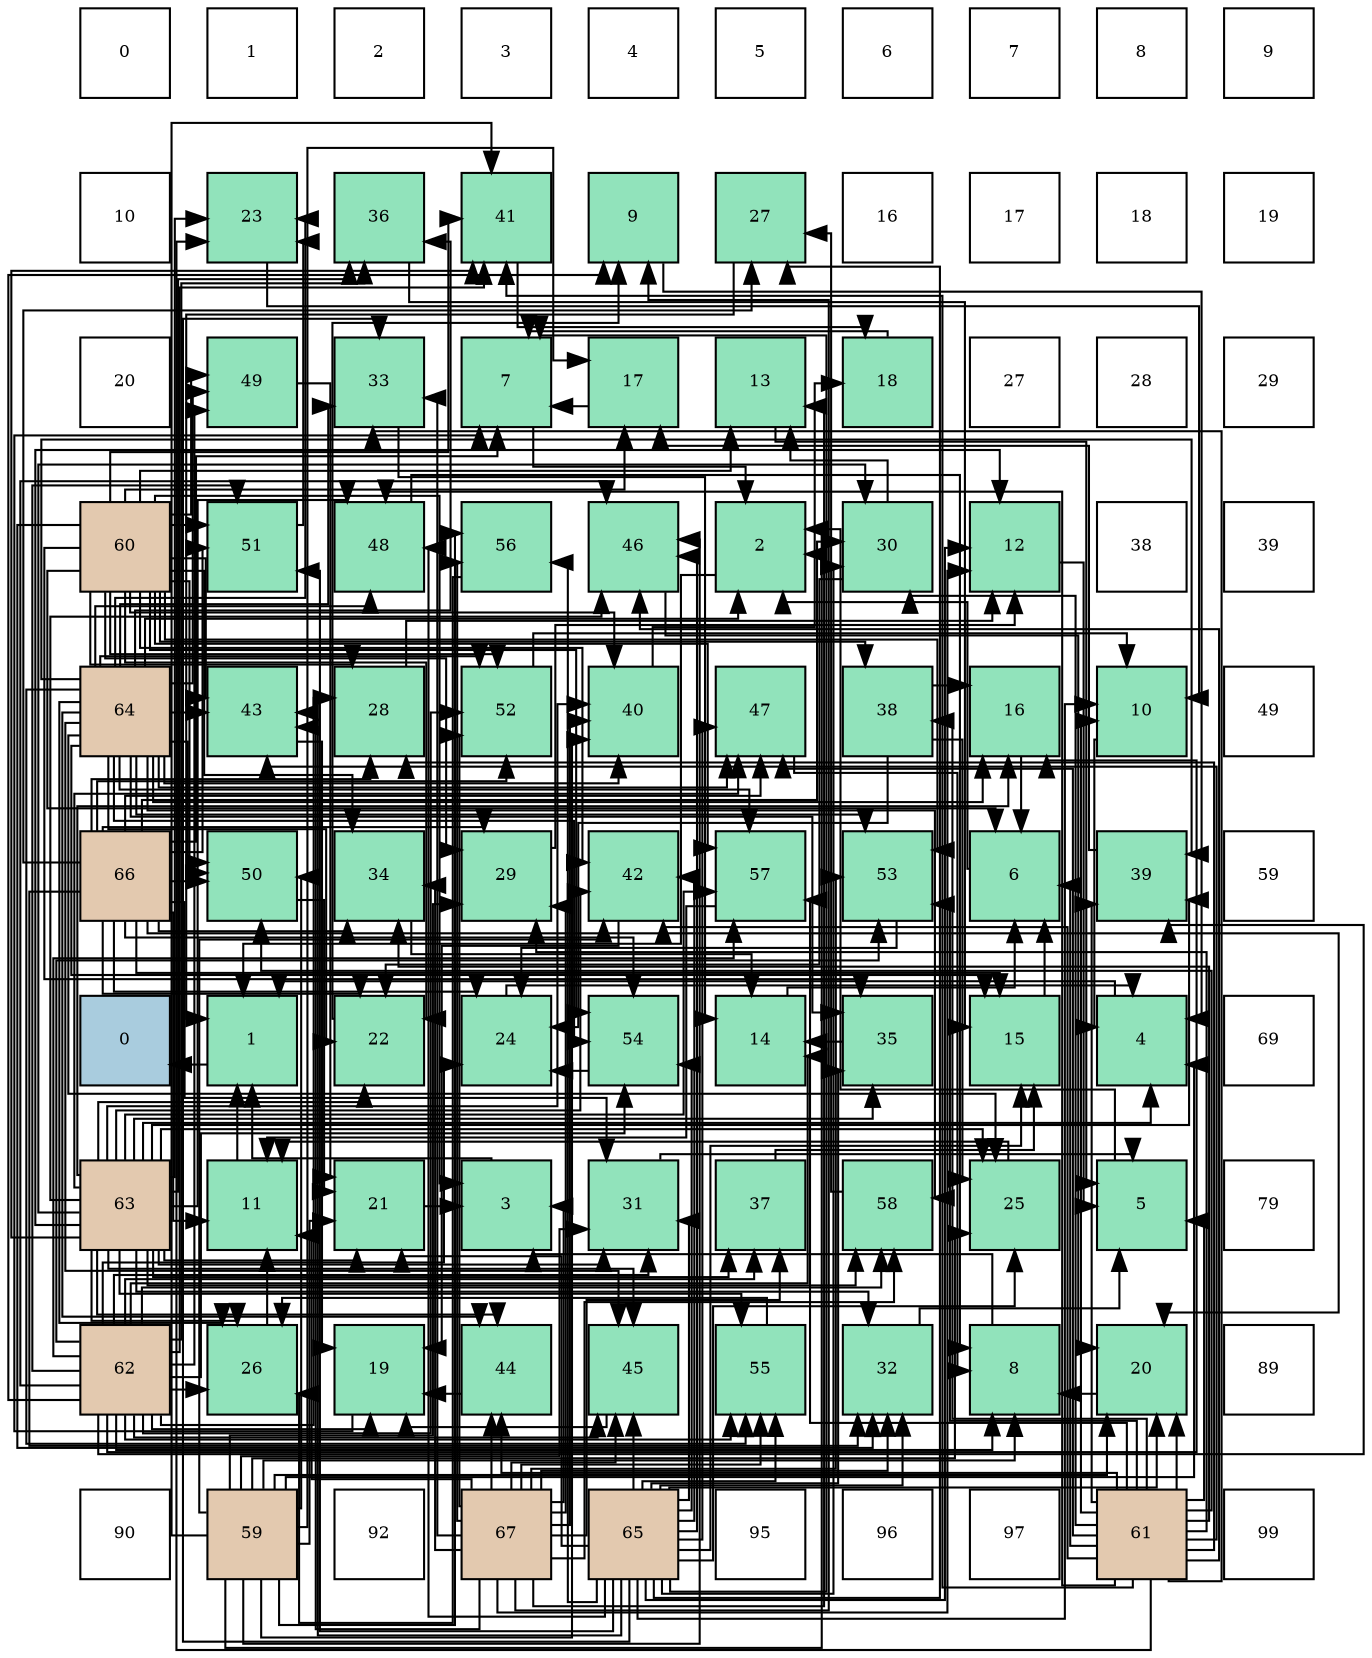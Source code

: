 digraph layout{
 rankdir=TB;
 splines=ortho;
 node [style=filled shape=square fixedsize=true width=0.6];
0[label="0", fontsize=8, fillcolor="#ffffff"];
1[label="1", fontsize=8, fillcolor="#ffffff"];
2[label="2", fontsize=8, fillcolor="#ffffff"];
3[label="3", fontsize=8, fillcolor="#ffffff"];
4[label="4", fontsize=8, fillcolor="#ffffff"];
5[label="5", fontsize=8, fillcolor="#ffffff"];
6[label="6", fontsize=8, fillcolor="#ffffff"];
7[label="7", fontsize=8, fillcolor="#ffffff"];
8[label="8", fontsize=8, fillcolor="#ffffff"];
9[label="9", fontsize=8, fillcolor="#ffffff"];
10[label="10", fontsize=8, fillcolor="#ffffff"];
11[label="23", fontsize=8, fillcolor="#91e3bb"];
12[label="36", fontsize=8, fillcolor="#91e3bb"];
13[label="41", fontsize=8, fillcolor="#91e3bb"];
14[label="9", fontsize=8, fillcolor="#91e3bb"];
15[label="27", fontsize=8, fillcolor="#91e3bb"];
16[label="16", fontsize=8, fillcolor="#ffffff"];
17[label="17", fontsize=8, fillcolor="#ffffff"];
18[label="18", fontsize=8, fillcolor="#ffffff"];
19[label="19", fontsize=8, fillcolor="#ffffff"];
20[label="20", fontsize=8, fillcolor="#ffffff"];
21[label="49", fontsize=8, fillcolor="#91e3bb"];
22[label="33", fontsize=8, fillcolor="#91e3bb"];
23[label="7", fontsize=8, fillcolor="#91e3bb"];
24[label="17", fontsize=8, fillcolor="#91e3bb"];
25[label="13", fontsize=8, fillcolor="#91e3bb"];
26[label="18", fontsize=8, fillcolor="#91e3bb"];
27[label="27", fontsize=8, fillcolor="#ffffff"];
28[label="28", fontsize=8, fillcolor="#ffffff"];
29[label="29", fontsize=8, fillcolor="#ffffff"];
30[label="60", fontsize=8, fillcolor="#e3c9af"];
31[label="51", fontsize=8, fillcolor="#91e3bb"];
32[label="48", fontsize=8, fillcolor="#91e3bb"];
33[label="56", fontsize=8, fillcolor="#91e3bb"];
34[label="46", fontsize=8, fillcolor="#91e3bb"];
35[label="2", fontsize=8, fillcolor="#91e3bb"];
36[label="30", fontsize=8, fillcolor="#91e3bb"];
37[label="12", fontsize=8, fillcolor="#91e3bb"];
38[label="38", fontsize=8, fillcolor="#ffffff"];
39[label="39", fontsize=8, fillcolor="#ffffff"];
40[label="64", fontsize=8, fillcolor="#e3c9af"];
41[label="43", fontsize=8, fillcolor="#91e3bb"];
42[label="28", fontsize=8, fillcolor="#91e3bb"];
43[label="52", fontsize=8, fillcolor="#91e3bb"];
44[label="40", fontsize=8, fillcolor="#91e3bb"];
45[label="47", fontsize=8, fillcolor="#91e3bb"];
46[label="38", fontsize=8, fillcolor="#91e3bb"];
47[label="16", fontsize=8, fillcolor="#91e3bb"];
48[label="10", fontsize=8, fillcolor="#91e3bb"];
49[label="49", fontsize=8, fillcolor="#ffffff"];
50[label="66", fontsize=8, fillcolor="#e3c9af"];
51[label="50", fontsize=8, fillcolor="#91e3bb"];
52[label="34", fontsize=8, fillcolor="#91e3bb"];
53[label="29", fontsize=8, fillcolor="#91e3bb"];
54[label="42", fontsize=8, fillcolor="#91e3bb"];
55[label="57", fontsize=8, fillcolor="#91e3bb"];
56[label="53", fontsize=8, fillcolor="#91e3bb"];
57[label="6", fontsize=8, fillcolor="#91e3bb"];
58[label="39", fontsize=8, fillcolor="#91e3bb"];
59[label="59", fontsize=8, fillcolor="#ffffff"];
60[label="0", fontsize=8, fillcolor="#a9ccde"];
61[label="1", fontsize=8, fillcolor="#91e3bb"];
62[label="22", fontsize=8, fillcolor="#91e3bb"];
63[label="24", fontsize=8, fillcolor="#91e3bb"];
64[label="54", fontsize=8, fillcolor="#91e3bb"];
65[label="14", fontsize=8, fillcolor="#91e3bb"];
66[label="35", fontsize=8, fillcolor="#91e3bb"];
67[label="15", fontsize=8, fillcolor="#91e3bb"];
68[label="4", fontsize=8, fillcolor="#91e3bb"];
69[label="69", fontsize=8, fillcolor="#ffffff"];
70[label="63", fontsize=8, fillcolor="#e3c9af"];
71[label="11", fontsize=8, fillcolor="#91e3bb"];
72[label="21", fontsize=8, fillcolor="#91e3bb"];
73[label="3", fontsize=8, fillcolor="#91e3bb"];
74[label="31", fontsize=8, fillcolor="#91e3bb"];
75[label="37", fontsize=8, fillcolor="#91e3bb"];
76[label="58", fontsize=8, fillcolor="#91e3bb"];
77[label="25", fontsize=8, fillcolor="#91e3bb"];
78[label="5", fontsize=8, fillcolor="#91e3bb"];
79[label="79", fontsize=8, fillcolor="#ffffff"];
80[label="62", fontsize=8, fillcolor="#e3c9af"];
81[label="26", fontsize=8, fillcolor="#91e3bb"];
82[label="19", fontsize=8, fillcolor="#91e3bb"];
83[label="44", fontsize=8, fillcolor="#91e3bb"];
84[label="45", fontsize=8, fillcolor="#91e3bb"];
85[label="55", fontsize=8, fillcolor="#91e3bb"];
86[label="32", fontsize=8, fillcolor="#91e3bb"];
87[label="8", fontsize=8, fillcolor="#91e3bb"];
88[label="20", fontsize=8, fillcolor="#91e3bb"];
89[label="89", fontsize=8, fillcolor="#ffffff"];
90[label="90", fontsize=8, fillcolor="#ffffff"];
91[label="59", fontsize=8, fillcolor="#e3c9af"];
92[label="92", fontsize=8, fillcolor="#ffffff"];
93[label="67", fontsize=8, fillcolor="#e3c9af"];
94[label="65", fontsize=8, fillcolor="#e3c9af"];
95[label="95", fontsize=8, fillcolor="#ffffff"];
96[label="96", fontsize=8, fillcolor="#ffffff"];
97[label="97", fontsize=8, fillcolor="#ffffff"];
98[label="61", fontsize=8, fillcolor="#e3c9af"];
99[label="99", fontsize=8, fillcolor="#ffffff"];
edge [constraint=false, style=vis];61 -> 60;
35 -> 61;
73 -> 61;
68 -> 61;
78 -> 35;
57 -> 35;
23 -> 35;
87 -> 73;
14 -> 68;
48 -> 68;
71 -> 61;
37 -> 78;
25 -> 78;
65 -> 57;
67 -> 57;
47 -> 57;
24 -> 23;
26 -> 23;
82 -> 23;
88 -> 87;
72 -> 73;
62 -> 14;
11 -> 48;
63 -> 68;
77 -> 71;
81 -> 71;
15 -> 61;
42 -> 37;
53 -> 37;
36 -> 25;
36 -> 62;
74 -> 78;
86 -> 78;
22 -> 65;
52 -> 65;
66 -> 65;
12 -> 67;
75 -> 67;
46 -> 47;
46 -> 63;
46 -> 77;
58 -> 24;
44 -> 26;
13 -> 26;
54 -> 82;
41 -> 82;
83 -> 82;
84 -> 82;
34 -> 88;
45 -> 87;
32 -> 87;
21 -> 72;
51 -> 72;
31 -> 11;
43 -> 48;
56 -> 63;
64 -> 63;
85 -> 81;
33 -> 81;
55 -> 71;
76 -> 15;
91 -> 35;
91 -> 68;
91 -> 87;
91 -> 24;
91 -> 88;
91 -> 72;
91 -> 77;
91 -> 53;
91 -> 74;
91 -> 44;
91 -> 13;
91 -> 54;
91 -> 34;
91 -> 51;
91 -> 33;
30 -> 73;
30 -> 57;
30 -> 25;
30 -> 24;
30 -> 62;
30 -> 42;
30 -> 53;
30 -> 86;
30 -> 52;
30 -> 66;
30 -> 46;
30 -> 44;
30 -> 13;
30 -> 54;
30 -> 41;
30 -> 21;
30 -> 51;
30 -> 31;
30 -> 43;
30 -> 56;
30 -> 64;
30 -> 55;
98 -> 78;
98 -> 57;
98 -> 48;
98 -> 88;
98 -> 11;
98 -> 42;
98 -> 53;
98 -> 36;
98 -> 22;
98 -> 52;
98 -> 46;
98 -> 58;
98 -> 13;
98 -> 54;
98 -> 41;
98 -> 83;
98 -> 34;
98 -> 45;
98 -> 32;
98 -> 51;
98 -> 56;
98 -> 55;
80 -> 87;
80 -> 14;
80 -> 65;
80 -> 47;
80 -> 82;
80 -> 63;
80 -> 81;
80 -> 42;
80 -> 74;
80 -> 12;
80 -> 75;
80 -> 58;
80 -> 13;
80 -> 84;
80 -> 34;
80 -> 21;
80 -> 31;
80 -> 43;
80 -> 56;
80 -> 64;
80 -> 85;
80 -> 55;
80 -> 76;
70 -> 68;
70 -> 37;
70 -> 47;
70 -> 72;
70 -> 62;
70 -> 11;
70 -> 77;
70 -> 81;
70 -> 36;
70 -> 74;
70 -> 86;
70 -> 66;
70 -> 12;
70 -> 75;
70 -> 58;
70 -> 44;
70 -> 13;
70 -> 54;
70 -> 83;
70 -> 84;
70 -> 34;
70 -> 45;
70 -> 32;
70 -> 85;
70 -> 55;
70 -> 76;
40 -> 35;
40 -> 67;
40 -> 47;
40 -> 62;
40 -> 11;
40 -> 77;
40 -> 81;
40 -> 22;
40 -> 66;
40 -> 12;
40 -> 58;
40 -> 44;
40 -> 41;
40 -> 83;
40 -> 84;
40 -> 45;
40 -> 32;
40 -> 21;
40 -> 51;
40 -> 43;
40 -> 56;
40 -> 64;
40 -> 85;
40 -> 55;
40 -> 76;
94 -> 23;
94 -> 48;
94 -> 37;
94 -> 67;
94 -> 88;
94 -> 72;
94 -> 77;
94 -> 15;
94 -> 36;
94 -> 74;
94 -> 86;
94 -> 22;
94 -> 66;
94 -> 54;
94 -> 41;
94 -> 84;
94 -> 34;
94 -> 45;
94 -> 32;
94 -> 31;
94 -> 64;
94 -> 85;
94 -> 33;
50 -> 23;
50 -> 71;
50 -> 67;
50 -> 88;
50 -> 62;
50 -> 63;
50 -> 15;
50 -> 42;
50 -> 53;
50 -> 36;
50 -> 74;
50 -> 86;
50 -> 52;
50 -> 45;
50 -> 51;
50 -> 31;
50 -> 43;
50 -> 64;
93 -> 73;
93 -> 14;
93 -> 71;
93 -> 37;
93 -> 25;
93 -> 53;
93 -> 86;
93 -> 22;
93 -> 52;
93 -> 75;
93 -> 44;
93 -> 41;
93 -> 83;
93 -> 84;
93 -> 43;
93 -> 56;
93 -> 85;
93 -> 33;
93 -> 76;
edge [constraint=true, style=invis];
0 -> 10 -> 20 -> 30 -> 40 -> 50 -> 60 -> 70 -> 80 -> 90;
1 -> 11 -> 21 -> 31 -> 41 -> 51 -> 61 -> 71 -> 81 -> 91;
2 -> 12 -> 22 -> 32 -> 42 -> 52 -> 62 -> 72 -> 82 -> 92;
3 -> 13 -> 23 -> 33 -> 43 -> 53 -> 63 -> 73 -> 83 -> 93;
4 -> 14 -> 24 -> 34 -> 44 -> 54 -> 64 -> 74 -> 84 -> 94;
5 -> 15 -> 25 -> 35 -> 45 -> 55 -> 65 -> 75 -> 85 -> 95;
6 -> 16 -> 26 -> 36 -> 46 -> 56 -> 66 -> 76 -> 86 -> 96;
7 -> 17 -> 27 -> 37 -> 47 -> 57 -> 67 -> 77 -> 87 -> 97;
8 -> 18 -> 28 -> 38 -> 48 -> 58 -> 68 -> 78 -> 88 -> 98;
9 -> 19 -> 29 -> 39 -> 49 -> 59 -> 69 -> 79 -> 89 -> 99;
rank = same {0 -> 1 -> 2 -> 3 -> 4 -> 5 -> 6 -> 7 -> 8 -> 9};
rank = same {10 -> 11 -> 12 -> 13 -> 14 -> 15 -> 16 -> 17 -> 18 -> 19};
rank = same {20 -> 21 -> 22 -> 23 -> 24 -> 25 -> 26 -> 27 -> 28 -> 29};
rank = same {30 -> 31 -> 32 -> 33 -> 34 -> 35 -> 36 -> 37 -> 38 -> 39};
rank = same {40 -> 41 -> 42 -> 43 -> 44 -> 45 -> 46 -> 47 -> 48 -> 49};
rank = same {50 -> 51 -> 52 -> 53 -> 54 -> 55 -> 56 -> 57 -> 58 -> 59};
rank = same {60 -> 61 -> 62 -> 63 -> 64 -> 65 -> 66 -> 67 -> 68 -> 69};
rank = same {70 -> 71 -> 72 -> 73 -> 74 -> 75 -> 76 -> 77 -> 78 -> 79};
rank = same {80 -> 81 -> 82 -> 83 -> 84 -> 85 -> 86 -> 87 -> 88 -> 89};
rank = same {90 -> 91 -> 92 -> 93 -> 94 -> 95 -> 96 -> 97 -> 98 -> 99};
}